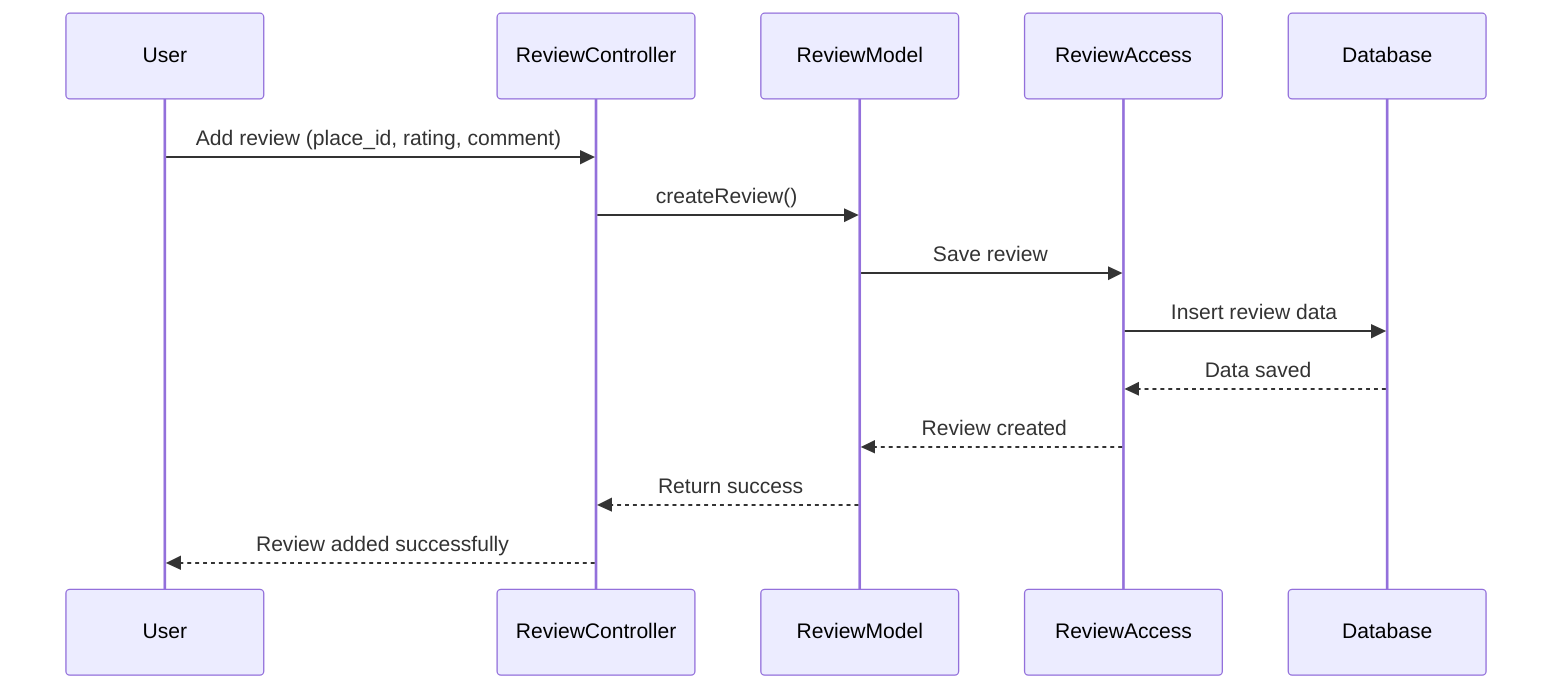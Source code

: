 sequenceDiagram
    participant User
    participant ReviewController
    participant ReviewModel
    participant ReviewAccess
    participant Database

    User->>ReviewController: Add review (place_id, rating, comment)
    ReviewController->>ReviewModel: createReview()
    ReviewModel->>ReviewAccess: Save review
    ReviewAccess->>Database: Insert review data
    Database-->>ReviewAccess: Data saved
    ReviewAccess-->>ReviewModel: Review created
    ReviewModel-->>ReviewController: Return success
    ReviewController-->>User: Review added successfully
